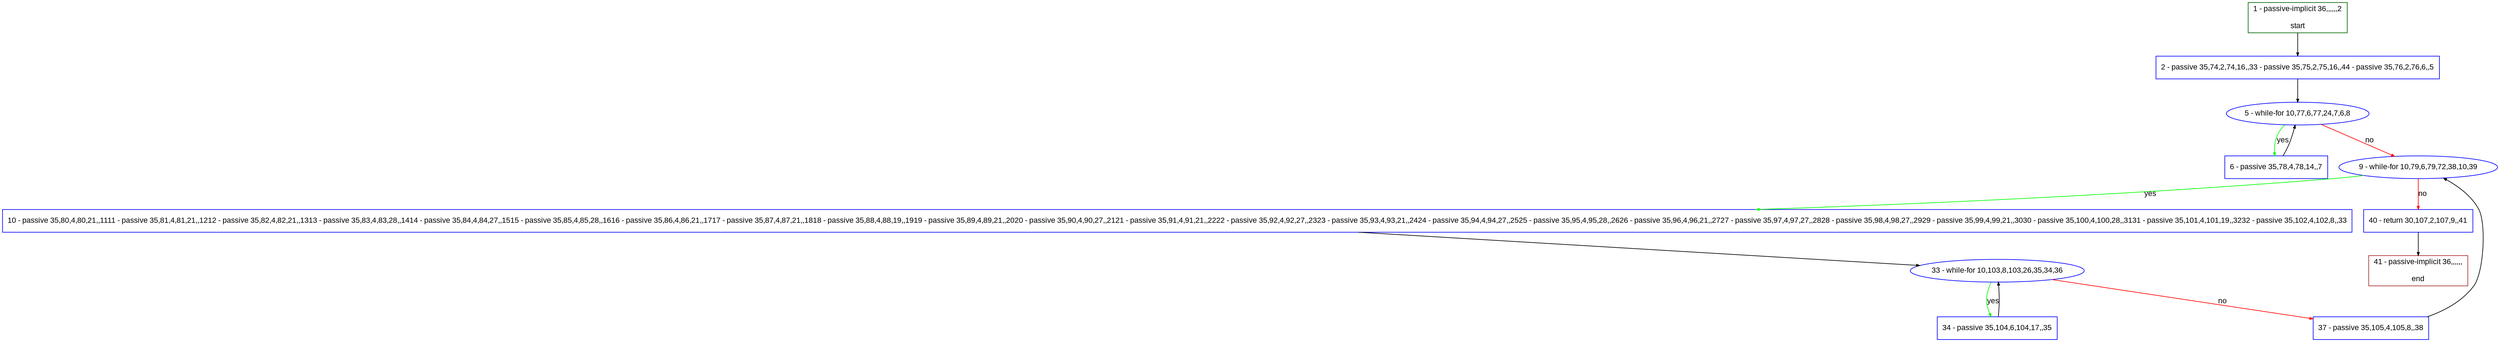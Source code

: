 digraph "" {
  graph [pack="true", label="", fontsize="12", packmode="clust", fontname="Arial", fillcolor="#FFFFCC", bgcolor="white", style="rounded,filled", compound="true"];
  node [node_initialized="no", label="", color="grey", fontsize="12", fillcolor="white", fontname="Arial", style="filled", shape="rectangle", compound="true", fixedsize="false"];
  edge [fontcolor="black", arrowhead="normal", arrowtail="none", arrowsize="0.5", ltail="", label="", color="black", fontsize="12", lhead="", fontname="Arial", dir="forward", compound="true"];
  __N1 [label="2 - passive 35,74,2,74,16,,33 - passive 35,75,2,75,16,,44 - passive 35,76,2,76,6,,5", color="#0000ff", fillcolor="#ffffff", style="filled", shape="box"];
  __N2 [label="1 - passive-implicit 36,,,,,,2\n\nstart", color="#006400", fillcolor="#ffffff", style="filled", shape="box"];
  __N3 [label="5 - while-for 10,77,6,77,24,7,6,8", color="#0000ff", fillcolor="#ffffff", style="filled", shape="oval"];
  __N4 [label="6 - passive 35,78,4,78,14,,7", color="#0000ff", fillcolor="#ffffff", style="filled", shape="box"];
  __N5 [label="9 - while-for 10,79,6,79,72,38,10,39", color="#0000ff", fillcolor="#ffffff", style="filled", shape="oval"];
  __N6 [label="10 - passive 35,80,4,80,21,,1111 - passive 35,81,4,81,21,,1212 - passive 35,82,4,82,21,,1313 - passive 35,83,4,83,28,,1414 - passive 35,84,4,84,27,,1515 - passive 35,85,4,85,28,,1616 - passive 35,86,4,86,21,,1717 - passive 35,87,4,87,21,,1818 - passive 35,88,4,88,19,,1919 - passive 35,89,4,89,21,,2020 - passive 35,90,4,90,27,,2121 - passive 35,91,4,91,21,,2222 - passive 35,92,4,92,27,,2323 - passive 35,93,4,93,21,,2424 - passive 35,94,4,94,27,,2525 - passive 35,95,4,95,28,,2626 - passive 35,96,4,96,21,,2727 - passive 35,97,4,97,27,,2828 - passive 35,98,4,98,27,,2929 - passive 35,99,4,99,21,,3030 - passive 35,100,4,100,28,,3131 - passive 35,101,4,101,19,,3232 - passive 35,102,4,102,8,,33", color="#0000ff", fillcolor="#ffffff", style="filled", shape="box"];
  __N7 [label="40 - return 30,107,2,107,9,,41", color="#0000ff", fillcolor="#ffffff", style="filled", shape="box"];
  __N8 [label="33 - while-for 10,103,8,103,26,35,34,36", color="#0000ff", fillcolor="#ffffff", style="filled", shape="oval"];
  __N9 [label="34 - passive 35,104,6,104,17,,35", color="#0000ff", fillcolor="#ffffff", style="filled", shape="box"];
  __N10 [label="37 - passive 35,105,4,105,8,,38", color="#0000ff", fillcolor="#ffffff", style="filled", shape="box"];
  __N11 [label="41 - passive-implicit 36,,,,,,\n\nend", color="#a52a2a", fillcolor="#ffffff", style="filled", shape="box"];
  __N2 -> __N1 [arrowhead="normal", arrowtail="none", color="#000000", label="", dir="forward"];
  __N1 -> __N3 [arrowhead="normal", arrowtail="none", color="#000000", label="", dir="forward"];
  __N3 -> __N4 [arrowhead="normal", arrowtail="none", color="#00ff00", label="yes", dir="forward"];
  __N4 -> __N3 [arrowhead="normal", arrowtail="none", color="#000000", label="", dir="forward"];
  __N3 -> __N5 [arrowhead="normal", arrowtail="none", color="#ff0000", label="no", dir="forward"];
  __N5 -> __N6 [arrowhead="normal", arrowtail="none", color="#00ff00", label="yes", dir="forward"];
  __N5 -> __N7 [arrowhead="normal", arrowtail="none", color="#ff0000", label="no", dir="forward"];
  __N6 -> __N8 [arrowhead="normal", arrowtail="none", color="#000000", label="", dir="forward"];
  __N8 -> __N9 [arrowhead="normal", arrowtail="none", color="#00ff00", label="yes", dir="forward"];
  __N9 -> __N8 [arrowhead="normal", arrowtail="none", color="#000000", label="", dir="forward"];
  __N8 -> __N10 [arrowhead="normal", arrowtail="none", color="#ff0000", label="no", dir="forward"];
  __N10 -> __N5 [arrowhead="normal", arrowtail="none", color="#000000", label="", dir="forward"];
  __N7 -> __N11 [arrowhead="normal", arrowtail="none", color="#000000", label="", dir="forward"];
}
